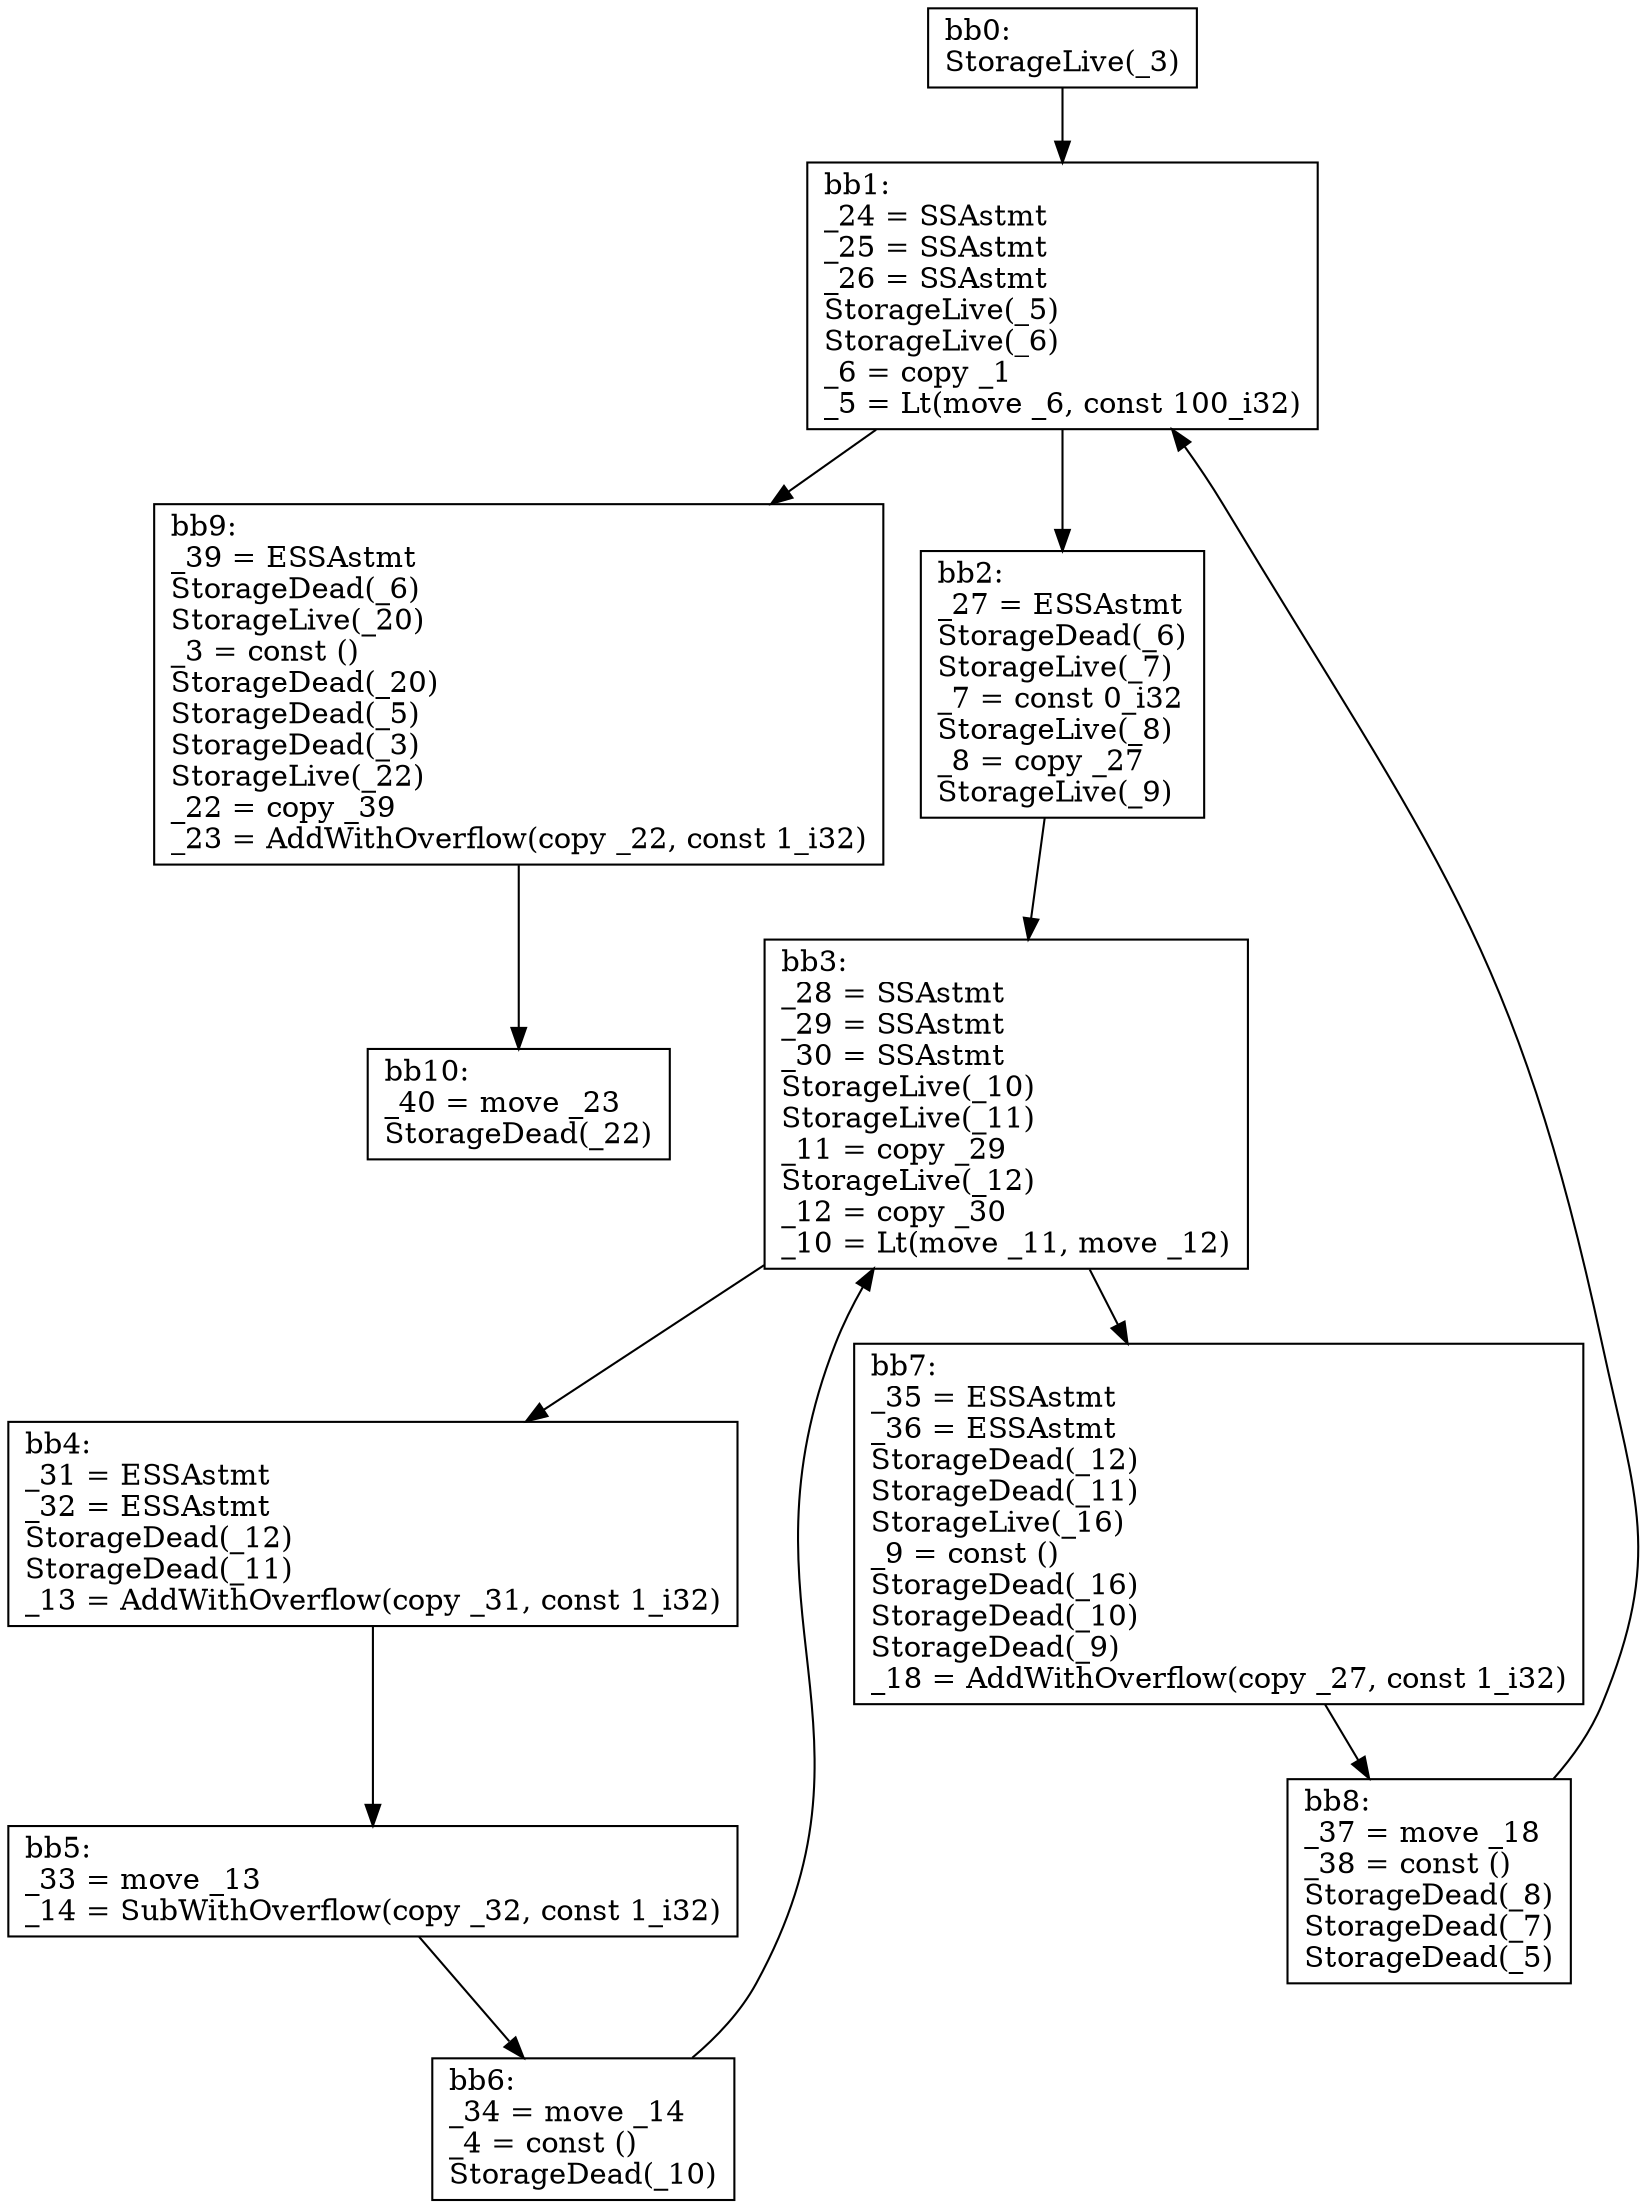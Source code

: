 digraph MIR {
  node [shape=box];
  0 [label="bb0:\lStorageLive(_3)\l"];
  0 -> 1;
  1 [label="bb1:\l_24 = SSAstmt\l_25 = SSAstmt\l_26 = SSAstmt\lStorageLive(_5)\lStorageLive(_6)\l_6 = copy _1\l_5 = Lt(move _6, const 100_i32)\l"];
  1 -> 9;
  1 -> 2;
  2 [label="bb2:\l_27 = ESSAstmt\lStorageDead(_6)\lStorageLive(_7)\l_7 = const 0_i32\lStorageLive(_8)\l_8 = copy _27\lStorageLive(_9)\l"];
  2 -> 3;
  3 [label="bb3:\l_28 = SSAstmt\l_29 = SSAstmt\l_30 = SSAstmt\lStorageLive(_10)\lStorageLive(_11)\l_11 = copy _29\lStorageLive(_12)\l_12 = copy _30\l_10 = Lt(move _11, move _12)\l"];
  3 -> 7;
  3 -> 4;
  4 [label="bb4:\l_31 = ESSAstmt\l_32 = ESSAstmt\lStorageDead(_12)\lStorageDead(_11)\l_13 = AddWithOverflow(copy _31, const 1_i32)\l"];
  4 -> 5;
  5 [label="bb5:\l_33 = move _13\l_14 = SubWithOverflow(copy _32, const 1_i32)\l"];
  5 -> 6;
  6 [label="bb6:\l_34 = move _14\l_4 = const ()\lStorageDead(_10)\l"];
  6 -> 3;
  7 [label="bb7:\l_35 = ESSAstmt\l_36 = ESSAstmt\lStorageDead(_12)\lStorageDead(_11)\lStorageLive(_16)\l_9 = const ()\lStorageDead(_16)\lStorageDead(_10)\lStorageDead(_9)\l_18 = AddWithOverflow(copy _27, const 1_i32)\l"];
  7 -> 8;
  8 [label="bb8:\l_37 = move _18\l_38 = const ()\lStorageDead(_8)\lStorageDead(_7)\lStorageDead(_5)\l"];
  8 -> 1;
  9 [label="bb9:\l_39 = ESSAstmt\lStorageDead(_6)\lStorageLive(_20)\l_3 = const ()\lStorageDead(_20)\lStorageDead(_5)\lStorageDead(_3)\lStorageLive(_22)\l_22 = copy _39\l_23 = AddWithOverflow(copy _22, const 1_i32)\l"];
  9 -> 10;
  10 [label="bb10:\l_40 = move _23\lStorageDead(_22)\l"];
}
